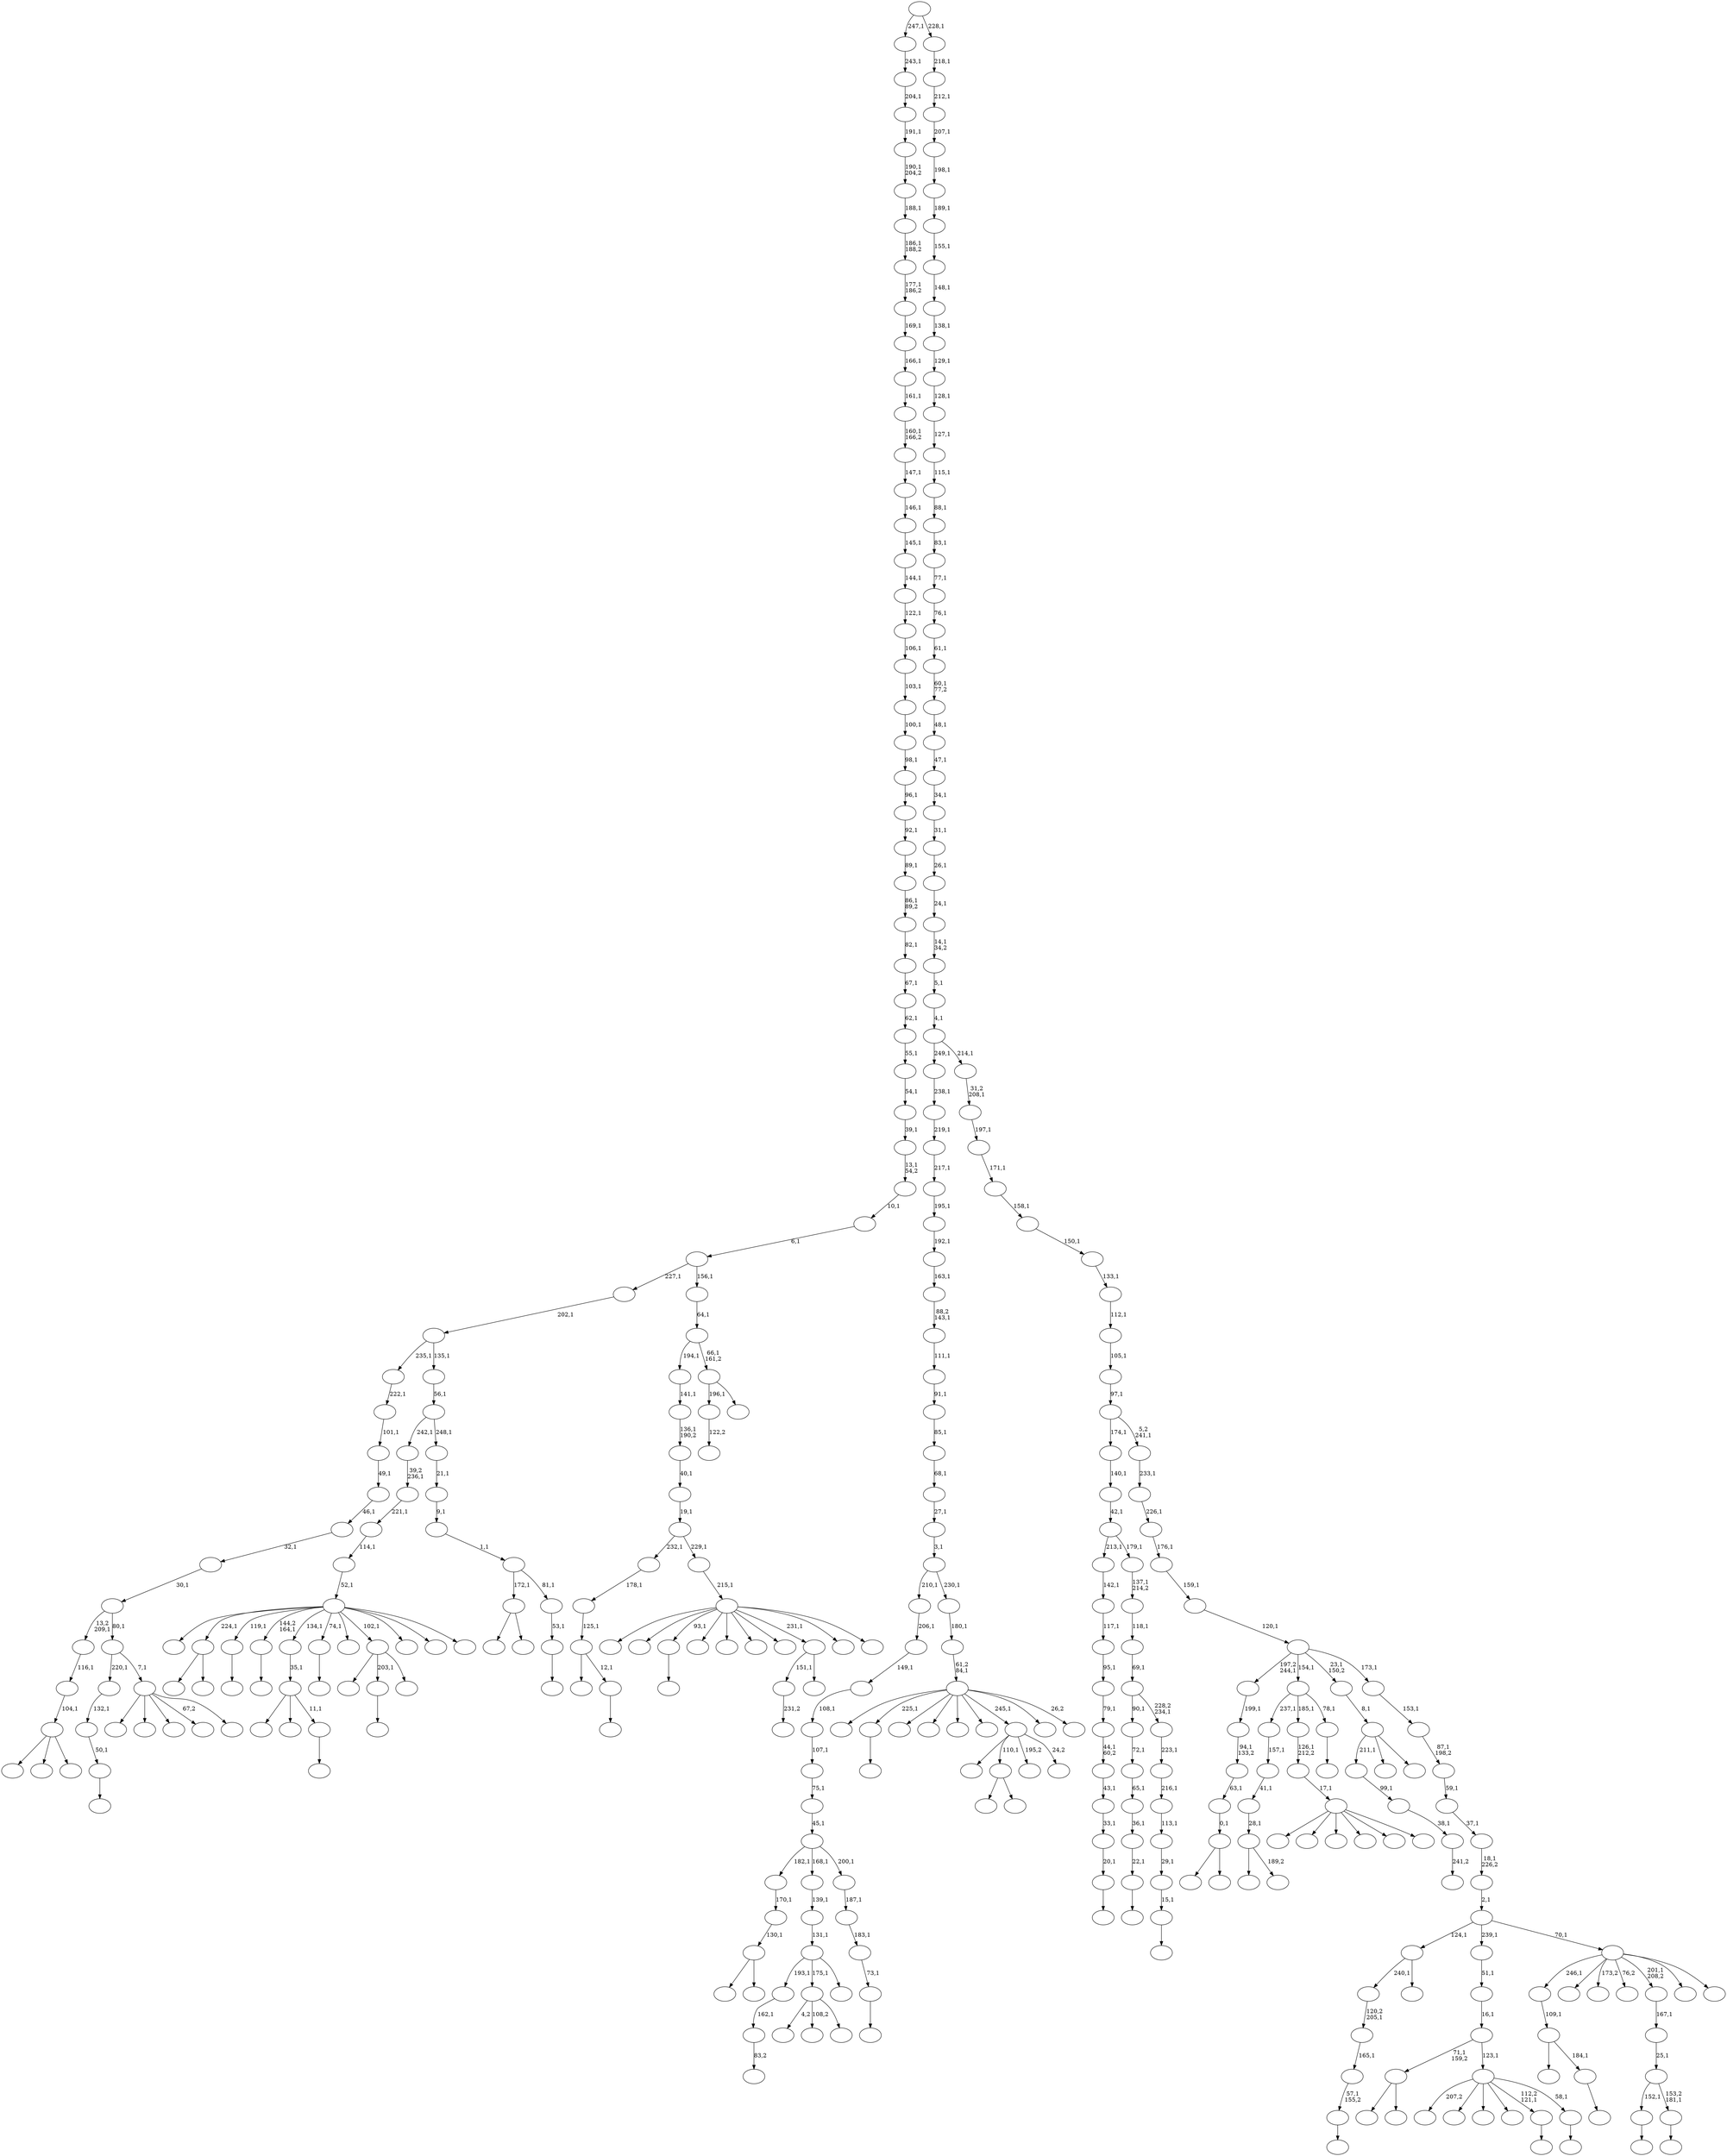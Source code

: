 digraph T {
	350 [label=""]
	349 [label=""]
	348 [label=""]
	347 [label=""]
	346 [label=""]
	345 [label=""]
	344 [label=""]
	343 [label=""]
	342 [label=""]
	341 [label=""]
	340 [label=""]
	339 [label=""]
	338 [label=""]
	337 [label=""]
	336 [label=""]
	335 [label=""]
	334 [label=""]
	333 [label=""]
	332 [label=""]
	331 [label=""]
	330 [label=""]
	329 [label=""]
	328 [label=""]
	327 [label=""]
	326 [label=""]
	325 [label=""]
	324 [label=""]
	323 [label=""]
	322 [label=""]
	321 [label=""]
	320 [label=""]
	319 [label=""]
	318 [label=""]
	317 [label=""]
	316 [label=""]
	315 [label=""]
	314 [label=""]
	313 [label=""]
	312 [label=""]
	311 [label=""]
	310 [label=""]
	309 [label=""]
	308 [label=""]
	307 [label=""]
	306 [label=""]
	305 [label=""]
	304 [label=""]
	303 [label=""]
	302 [label=""]
	301 [label=""]
	300 [label=""]
	299 [label=""]
	298 [label=""]
	297 [label=""]
	296 [label=""]
	295 [label=""]
	294 [label=""]
	293 [label=""]
	292 [label=""]
	291 [label=""]
	290 [label=""]
	289 [label=""]
	288 [label=""]
	287 [label=""]
	286 [label=""]
	285 [label=""]
	284 [label=""]
	283 [label=""]
	282 [label=""]
	281 [label=""]
	280 [label=""]
	279 [label=""]
	278 [label=""]
	277 [label=""]
	276 [label=""]
	275 [label=""]
	274 [label=""]
	273 [label=""]
	272 [label=""]
	271 [label=""]
	270 [label=""]
	269 [label=""]
	268 [label=""]
	267 [label=""]
	266 [label=""]
	265 [label=""]
	264 [label=""]
	263 [label=""]
	262 [label=""]
	261 [label=""]
	260 [label=""]
	259 [label=""]
	258 [label=""]
	257 [label=""]
	256 [label=""]
	255 [label=""]
	254 [label=""]
	253 [label=""]
	252 [label=""]
	251 [label=""]
	250 [label=""]
	249 [label=""]
	248 [label=""]
	247 [label=""]
	246 [label=""]
	245 [label=""]
	244 [label=""]
	243 [label=""]
	242 [label=""]
	241 [label=""]
	240 [label=""]
	239 [label=""]
	238 [label=""]
	237 [label=""]
	236 [label=""]
	235 [label=""]
	234 [label=""]
	233 [label=""]
	232 [label=""]
	231 [label=""]
	230 [label=""]
	229 [label=""]
	228 [label=""]
	227 [label=""]
	226 [label=""]
	225 [label=""]
	224 [label=""]
	223 [label=""]
	222 [label=""]
	221 [label=""]
	220 [label=""]
	219 [label=""]
	218 [label=""]
	217 [label=""]
	216 [label=""]
	215 [label=""]
	214 [label=""]
	213 [label=""]
	212 [label=""]
	211 [label=""]
	210 [label=""]
	209 [label=""]
	208 [label=""]
	207 [label=""]
	206 [label=""]
	205 [label=""]
	204 [label=""]
	203 [label=""]
	202 [label=""]
	201 [label=""]
	200 [label=""]
	199 [label=""]
	198 [label=""]
	197 [label=""]
	196 [label=""]
	195 [label=""]
	194 [label=""]
	193 [label=""]
	192 [label=""]
	191 [label=""]
	190 [label=""]
	189 [label=""]
	188 [label=""]
	187 [label=""]
	186 [label=""]
	185 [label=""]
	184 [label=""]
	183 [label=""]
	182 [label=""]
	181 [label=""]
	180 [label=""]
	179 [label=""]
	178 [label=""]
	177 [label=""]
	176 [label=""]
	175 [label=""]
	174 [label=""]
	173 [label=""]
	172 [label=""]
	171 [label=""]
	170 [label=""]
	169 [label=""]
	168 [label=""]
	167 [label=""]
	166 [label=""]
	165 [label=""]
	164 [label=""]
	163 [label=""]
	162 [label=""]
	161 [label=""]
	160 [label=""]
	159 [label=""]
	158 [label=""]
	157 [label=""]
	156 [label=""]
	155 [label=""]
	154 [label=""]
	153 [label=""]
	152 [label=""]
	151 [label=""]
	150 [label=""]
	149 [label=""]
	148 [label=""]
	147 [label=""]
	146 [label=""]
	145 [label=""]
	144 [label=""]
	143 [label=""]
	142 [label=""]
	141 [label=""]
	140 [label=""]
	139 [label=""]
	138 [label=""]
	137 [label=""]
	136 [label=""]
	135 [label=""]
	134 [label=""]
	133 [label=""]
	132 [label=""]
	131 [label=""]
	130 [label=""]
	129 [label=""]
	128 [label=""]
	127 [label=""]
	126 [label=""]
	125 [label=""]
	124 [label=""]
	123 [label=""]
	122 [label=""]
	121 [label=""]
	120 [label=""]
	119 [label=""]
	118 [label=""]
	117 [label=""]
	116 [label=""]
	115 [label=""]
	114 [label=""]
	113 [label=""]
	112 [label=""]
	111 [label=""]
	110 [label=""]
	109 [label=""]
	108 [label=""]
	107 [label=""]
	106 [label=""]
	105 [label=""]
	104 [label=""]
	103 [label=""]
	102 [label=""]
	101 [label=""]
	100 [label=""]
	99 [label=""]
	98 [label=""]
	97 [label=""]
	96 [label=""]
	95 [label=""]
	94 [label=""]
	93 [label=""]
	92 [label=""]
	91 [label=""]
	90 [label=""]
	89 [label=""]
	88 [label=""]
	87 [label=""]
	86 [label=""]
	85 [label=""]
	84 [label=""]
	83 [label=""]
	82 [label=""]
	81 [label=""]
	80 [label=""]
	79 [label=""]
	78 [label=""]
	77 [label=""]
	76 [label=""]
	75 [label=""]
	74 [label=""]
	73 [label=""]
	72 [label=""]
	71 [label=""]
	70 [label=""]
	69 [label=""]
	68 [label=""]
	67 [label=""]
	66 [label=""]
	65 [label=""]
	64 [label=""]
	63 [label=""]
	62 [label=""]
	61 [label=""]
	60 [label=""]
	59 [label=""]
	58 [label=""]
	57 [label=""]
	56 [label=""]
	55 [label=""]
	54 [label=""]
	53 [label=""]
	52 [label=""]
	51 [label=""]
	50 [label=""]
	49 [label=""]
	48 [label=""]
	47 [label=""]
	46 [label=""]
	45 [label=""]
	44 [label=""]
	43 [label=""]
	42 [label=""]
	41 [label=""]
	40 [label=""]
	39 [label=""]
	38 [label=""]
	37 [label=""]
	36 [label=""]
	35 [label=""]
	34 [label=""]
	33 [label=""]
	32 [label=""]
	31 [label=""]
	30 [label=""]
	29 [label=""]
	28 [label=""]
	27 [label=""]
	26 [label=""]
	25 [label=""]
	24 [label=""]
	23 [label=""]
	22 [label=""]
	21 [label=""]
	20 [label=""]
	19 [label=""]
	18 [label=""]
	17 [label=""]
	16 [label=""]
	15 [label=""]
	14 [label=""]
	13 [label=""]
	12 [label=""]
	11 [label=""]
	10 [label=""]
	9 [label=""]
	8 [label=""]
	7 [label=""]
	6 [label=""]
	5 [label=""]
	4 [label=""]
	3 [label=""]
	2 [label=""]
	1 [label=""]
	0 [label=""]
	346 -> 347 [label="83,2"]
	345 -> 346 [label="162,1"]
	342 -> 343 [label=""]
	341 -> 344 [label=""]
	341 -> 342 [label="184,1"]
	340 -> 341 [label="109,1"]
	337 -> 338 [label="122,2"]
	333 -> 334 [label="241,2"]
	332 -> 333 [label="38,1"]
	331 -> 332 [label="99,1"]
	329 -> 335 [label=""]
	329 -> 330 [label=""]
	324 -> 325 [label=""]
	321 -> 322 [label=""]
	320 -> 321 [label="20,1"]
	319 -> 320 [label="33,1"]
	318 -> 319 [label="43,1"]
	317 -> 318 [label="44,1\n60,2"]
	316 -> 317 [label="79,1"]
	315 -> 316 [label="95,1"]
	314 -> 315 [label="117,1"]
	313 -> 314 [label="142,1"]
	309 -> 348 [label=""]
	309 -> 310 [label=""]
	303 -> 304 [label="231,2"]
	301 -> 323 [label="4,2"]
	301 -> 312 [label="108,2"]
	301 -> 302 [label=""]
	298 -> 305 [label=""]
	298 -> 299 [label="189,2"]
	297 -> 298 [label="28,1"]
	296 -> 297 [label="41,1"]
	295 -> 296 [label="157,1"]
	292 -> 293 [label=""]
	291 -> 292 [label="50,1"]
	290 -> 291 [label="132,1"]
	286 -> 287 [label=""]
	285 -> 286 [label="57,1\n155,2"]
	284 -> 285 [label="165,1"]
	283 -> 284 [label="120,2\n205,1"]
	281 -> 282 [label=""]
	278 -> 311 [label=""]
	278 -> 279 [label=""]
	277 -> 278 [label="0,1"]
	276 -> 277 [label="63,1"]
	275 -> 276 [label="94,1\n133,2"]
	274 -> 275 [label="199,1"]
	271 -> 272 [label=""]
	269 -> 273 [label=""]
	269 -> 270 [label=""]
	265 -> 266 [label=""]
	264 -> 280 [label=""]
	264 -> 265 [label="12,1"]
	263 -> 264 [label="125,1"]
	262 -> 263 [label="178,1"]
	259 -> 260 [label=""]
	257 -> 258 [label=""]
	256 -> 257 [label="22,1"]
	255 -> 256 [label="36,1"]
	254 -> 255 [label="65,1"]
	253 -> 254 [label="72,1"]
	251 -> 252 [label=""]
	250 -> 251 [label="15,1"]
	249 -> 250 [label="29,1"]
	248 -> 249 [label="113,1"]
	247 -> 248 [label="216,1"]
	246 -> 247 [label="223,1"]
	245 -> 253 [label="90,1"]
	245 -> 246 [label="228,2\n234,1"]
	244 -> 245 [label="69,1"]
	243 -> 244 [label="118,1"]
	242 -> 243 [label="137,1\n214,2"]
	241 -> 313 [label="213,1"]
	241 -> 242 [label="179,1"]
	240 -> 241 [label="42,1"]
	239 -> 240 [label="140,1"]
	236 -> 237 [label=""]
	228 -> 229 [label=""]
	227 -> 339 [label=""]
	227 -> 268 [label=""]
	227 -> 228 [label="11,1"]
	226 -> 227 [label="35,1"]
	220 -> 221 [label=""]
	218 -> 225 [label=""]
	218 -> 219 [label=""]
	217 -> 218 [label="130,1"]
	216 -> 217 [label="170,1"]
	210 -> 211 [label=""]
	207 -> 303 [label="151,1"]
	207 -> 208 [label=""]
	203 -> 261 [label=""]
	203 -> 223 [label=""]
	203 -> 204 [label=""]
	202 -> 203 [label="104,1"]
	201 -> 202 [label="116,1"]
	199 -> 326 [label=""]
	199 -> 200 [label=""]
	196 -> 327 [label=""]
	196 -> 267 [label=""]
	196 -> 233 [label=""]
	196 -> 230 [label=""]
	196 -> 209 [label=""]
	196 -> 197 [label=""]
	195 -> 196 [label="17,1"]
	194 -> 195 [label="126,1\n212,2"]
	191 -> 192 [label=""]
	190 -> 295 [label="237,1"]
	190 -> 194 [label="185,1"]
	190 -> 191 [label="78,1"]
	187 -> 238 [label=""]
	187 -> 210 [label="203,1"]
	187 -> 188 [label=""]
	184 -> 185 [label=""]
	183 -> 271 [label="152,1"]
	183 -> 184 [label="153,2\n181,1"]
	182 -> 183 [label="25,1"]
	181 -> 182 [label="167,1"]
	177 -> 345 [label="193,1"]
	177 -> 301 [label="175,1"]
	177 -> 178 [label=""]
	176 -> 177 [label="131,1"]
	175 -> 176 [label="139,1"]
	172 -> 300 [label=""]
	172 -> 289 [label=""]
	172 -> 193 [label=""]
	172 -> 186 [label="67,2"]
	172 -> 173 [label=""]
	171 -> 290 [label="220,1"]
	171 -> 172 [label="7,1"]
	170 -> 201 [label="13,2\n209,1"]
	170 -> 171 [label="80,1"]
	169 -> 170 [label="30,1"]
	168 -> 169 [label="32,1"]
	167 -> 168 [label="46,1"]
	166 -> 167 [label="49,1"]
	165 -> 166 [label="101,1"]
	164 -> 165 [label="222,1"]
	162 -> 350 [label=""]
	162 -> 329 [label="224,1"]
	162 -> 324 [label="119,1"]
	162 -> 236 [label="144,2\n164,1"]
	162 -> 226 [label="134,1"]
	162 -> 220 [label="74,1"]
	162 -> 205 [label=""]
	162 -> 187 [label="102,1"]
	162 -> 180 [label=""]
	162 -> 179 [label=""]
	162 -> 163 [label=""]
	161 -> 162 [label="52,1"]
	160 -> 161 [label="114,1"]
	159 -> 160 [label="221,1"]
	158 -> 159 [label="39,2\n236,1"]
	156 -> 157 [label=""]
	155 -> 156 [label="73,1"]
	154 -> 155 [label="183,1"]
	153 -> 154 [label="187,1"]
	152 -> 216 [label="182,1"]
	152 -> 175 [label="168,1"]
	152 -> 153 [label="200,1"]
	151 -> 152 [label="45,1"]
	150 -> 151 [label="75,1"]
	149 -> 150 [label="107,1"]
	148 -> 149 [label="108,1"]
	147 -> 148 [label="149,1"]
	146 -> 147 [label="206,1"]
	143 -> 328 [label=""]
	143 -> 294 [label=""]
	143 -> 281 [label="93,1"]
	143 -> 232 [label=""]
	143 -> 214 [label=""]
	143 -> 213 [label=""]
	143 -> 212 [label=""]
	143 -> 207 [label="231,1"]
	143 -> 189 [label=""]
	143 -> 144 [label=""]
	142 -> 143 [label="215,1"]
	141 -> 262 [label="232,1"]
	141 -> 142 [label="229,1"]
	140 -> 141 [label="19,1"]
	139 -> 140 [label="40,1"]
	138 -> 139 [label="136,1\n190,2"]
	137 -> 138 [label="141,1"]
	135 -> 331 [label="211,1"]
	135 -> 231 [label=""]
	135 -> 136 [label=""]
	134 -> 135 [label="8,1"]
	132 -> 349 [label=""]
	132 -> 269 [label="110,1"]
	132 -> 198 [label="195,2"]
	132 -> 133 [label="24,2"]
	130 -> 131 [label=""]
	129 -> 130 [label="53,1"]
	128 -> 309 [label="172,1"]
	128 -> 129 [label="81,1"]
	127 -> 128 [label="1,1"]
	126 -> 127 [label="9,1"]
	125 -> 126 [label="21,1"]
	124 -> 158 [label="242,1"]
	124 -> 125 [label="248,1"]
	123 -> 124 [label="56,1"]
	122 -> 164 [label="235,1"]
	122 -> 123 [label="135,1"]
	121 -> 122 [label="202,1"]
	118 -> 337 [label="196,1"]
	118 -> 119 [label=""]
	117 -> 137 [label="194,1"]
	117 -> 118 [label="66,1\n161,2"]
	116 -> 117 [label="64,1"]
	115 -> 121 [label="227,1"]
	115 -> 116 [label="156,1"]
	114 -> 115 [label="6,1"]
	113 -> 114 [label="10,1"]
	112 -> 113 [label="13,1\n54,2"]
	111 -> 112 [label="39,1"]
	110 -> 111 [label="54,1"]
	109 -> 110 [label="55,1"]
	108 -> 109 [label="62,1"]
	107 -> 108 [label="67,1"]
	106 -> 107 [label="82,1"]
	105 -> 106 [label="86,1\n89,2"]
	104 -> 105 [label="89,1"]
	103 -> 104 [label="92,1"]
	102 -> 103 [label="96,1"]
	101 -> 102 [label="98,1"]
	100 -> 101 [label="100,1"]
	99 -> 100 [label="103,1"]
	98 -> 99 [label="106,1"]
	97 -> 98 [label="122,1"]
	96 -> 97 [label="144,1"]
	95 -> 96 [label="145,1"]
	94 -> 95 [label="146,1"]
	93 -> 94 [label="147,1"]
	92 -> 93 [label="160,1\n166,2"]
	91 -> 92 [label="161,1"]
	90 -> 91 [label="166,1"]
	89 -> 90 [label="169,1"]
	88 -> 89 [label="177,1\n186,2"]
	87 -> 88 [label="186,1\n188,2"]
	86 -> 87 [label="188,1"]
	85 -> 86 [label="190,1\n204,2"]
	84 -> 85 [label="191,1"]
	83 -> 84 [label="204,1"]
	82 -> 83 [label="243,1"]
	80 -> 283 [label="240,1"]
	80 -> 81 [label=""]
	78 -> 79 [label=""]
	76 -> 306 [label=""]
	76 -> 259 [label="225,1"]
	76 -> 234 [label=""]
	76 -> 224 [label=""]
	76 -> 215 [label=""]
	76 -> 145 [label=""]
	76 -> 132 [label="245,1"]
	76 -> 120 [label=""]
	76 -> 77 [label="26,2"]
	75 -> 76 [label="61,2\n84,1"]
	74 -> 75 [label="180,1"]
	73 -> 146 [label="210,1"]
	73 -> 74 [label="230,1"]
	72 -> 73 [label="3,1"]
	71 -> 72 [label="27,1"]
	70 -> 71 [label="68,1"]
	69 -> 70 [label="85,1"]
	68 -> 69 [label="91,1"]
	67 -> 68 [label="111,1"]
	66 -> 67 [label="88,2\n143,1"]
	65 -> 66 [label="163,1"]
	64 -> 65 [label="192,1"]
	63 -> 64 [label="195,1"]
	62 -> 63 [label="217,1"]
	61 -> 62 [label="219,1"]
	60 -> 61 [label="238,1"]
	58 -> 59 [label=""]
	57 -> 308 [label="207,2"]
	57 -> 307 [label=""]
	57 -> 235 [label=""]
	57 -> 206 [label=""]
	57 -> 78 [label="112,2\n121,1"]
	57 -> 58 [label="58,1"]
	56 -> 199 [label="71,1\n159,2"]
	56 -> 57 [label="123,1"]
	55 -> 56 [label="16,1"]
	54 -> 55 [label="51,1"]
	52 -> 340 [label="246,1"]
	52 -> 336 [label=""]
	52 -> 288 [label="173,2"]
	52 -> 222 [label="76,2"]
	52 -> 181 [label="201,1\n208,2"]
	52 -> 174 [label=""]
	52 -> 53 [label=""]
	51 -> 80 [label="124,1"]
	51 -> 54 [label="239,1"]
	51 -> 52 [label="70,1"]
	50 -> 51 [label="2,1"]
	49 -> 50 [label="18,1\n226,2"]
	48 -> 49 [label="37,1"]
	47 -> 48 [label="59,1"]
	46 -> 47 [label="87,1\n198,2"]
	45 -> 46 [label="153,1"]
	44 -> 274 [label="197,2\n244,1"]
	44 -> 190 [label="154,1"]
	44 -> 134 [label="23,1\n150,2"]
	44 -> 45 [label="173,1"]
	43 -> 44 [label="120,1"]
	42 -> 43 [label="159,1"]
	41 -> 42 [label="176,1"]
	40 -> 41 [label="226,1"]
	39 -> 40 [label="233,1"]
	38 -> 239 [label="174,1"]
	38 -> 39 [label="5,2\n241,1"]
	37 -> 38 [label="97,1"]
	36 -> 37 [label="105,1"]
	35 -> 36 [label="112,1"]
	34 -> 35 [label="133,1"]
	33 -> 34 [label="150,1"]
	32 -> 33 [label="158,1"]
	31 -> 32 [label="171,1"]
	30 -> 31 [label="197,1"]
	29 -> 30 [label="31,2\n208,1"]
	28 -> 60 [label="249,1"]
	28 -> 29 [label="214,1"]
	27 -> 28 [label="4,1"]
	26 -> 27 [label="5,1"]
	25 -> 26 [label="14,1\n34,2"]
	24 -> 25 [label="24,1"]
	23 -> 24 [label="26,1"]
	22 -> 23 [label="31,1"]
	21 -> 22 [label="34,1"]
	20 -> 21 [label="47,1"]
	19 -> 20 [label="48,1"]
	18 -> 19 [label="60,1\n77,2"]
	17 -> 18 [label="61,1"]
	16 -> 17 [label="76,1"]
	15 -> 16 [label="77,1"]
	14 -> 15 [label="83,1"]
	13 -> 14 [label="88,1"]
	12 -> 13 [label="115,1"]
	11 -> 12 [label="127,1"]
	10 -> 11 [label="128,1"]
	9 -> 10 [label="129,1"]
	8 -> 9 [label="138,1"]
	7 -> 8 [label="148,1"]
	6 -> 7 [label="155,1"]
	5 -> 6 [label="189,1"]
	4 -> 5 [label="198,1"]
	3 -> 4 [label="207,1"]
	2 -> 3 [label="212,1"]
	1 -> 2 [label="218,1"]
	0 -> 82 [label="247,1"]
	0 -> 1 [label="228,1"]
}
